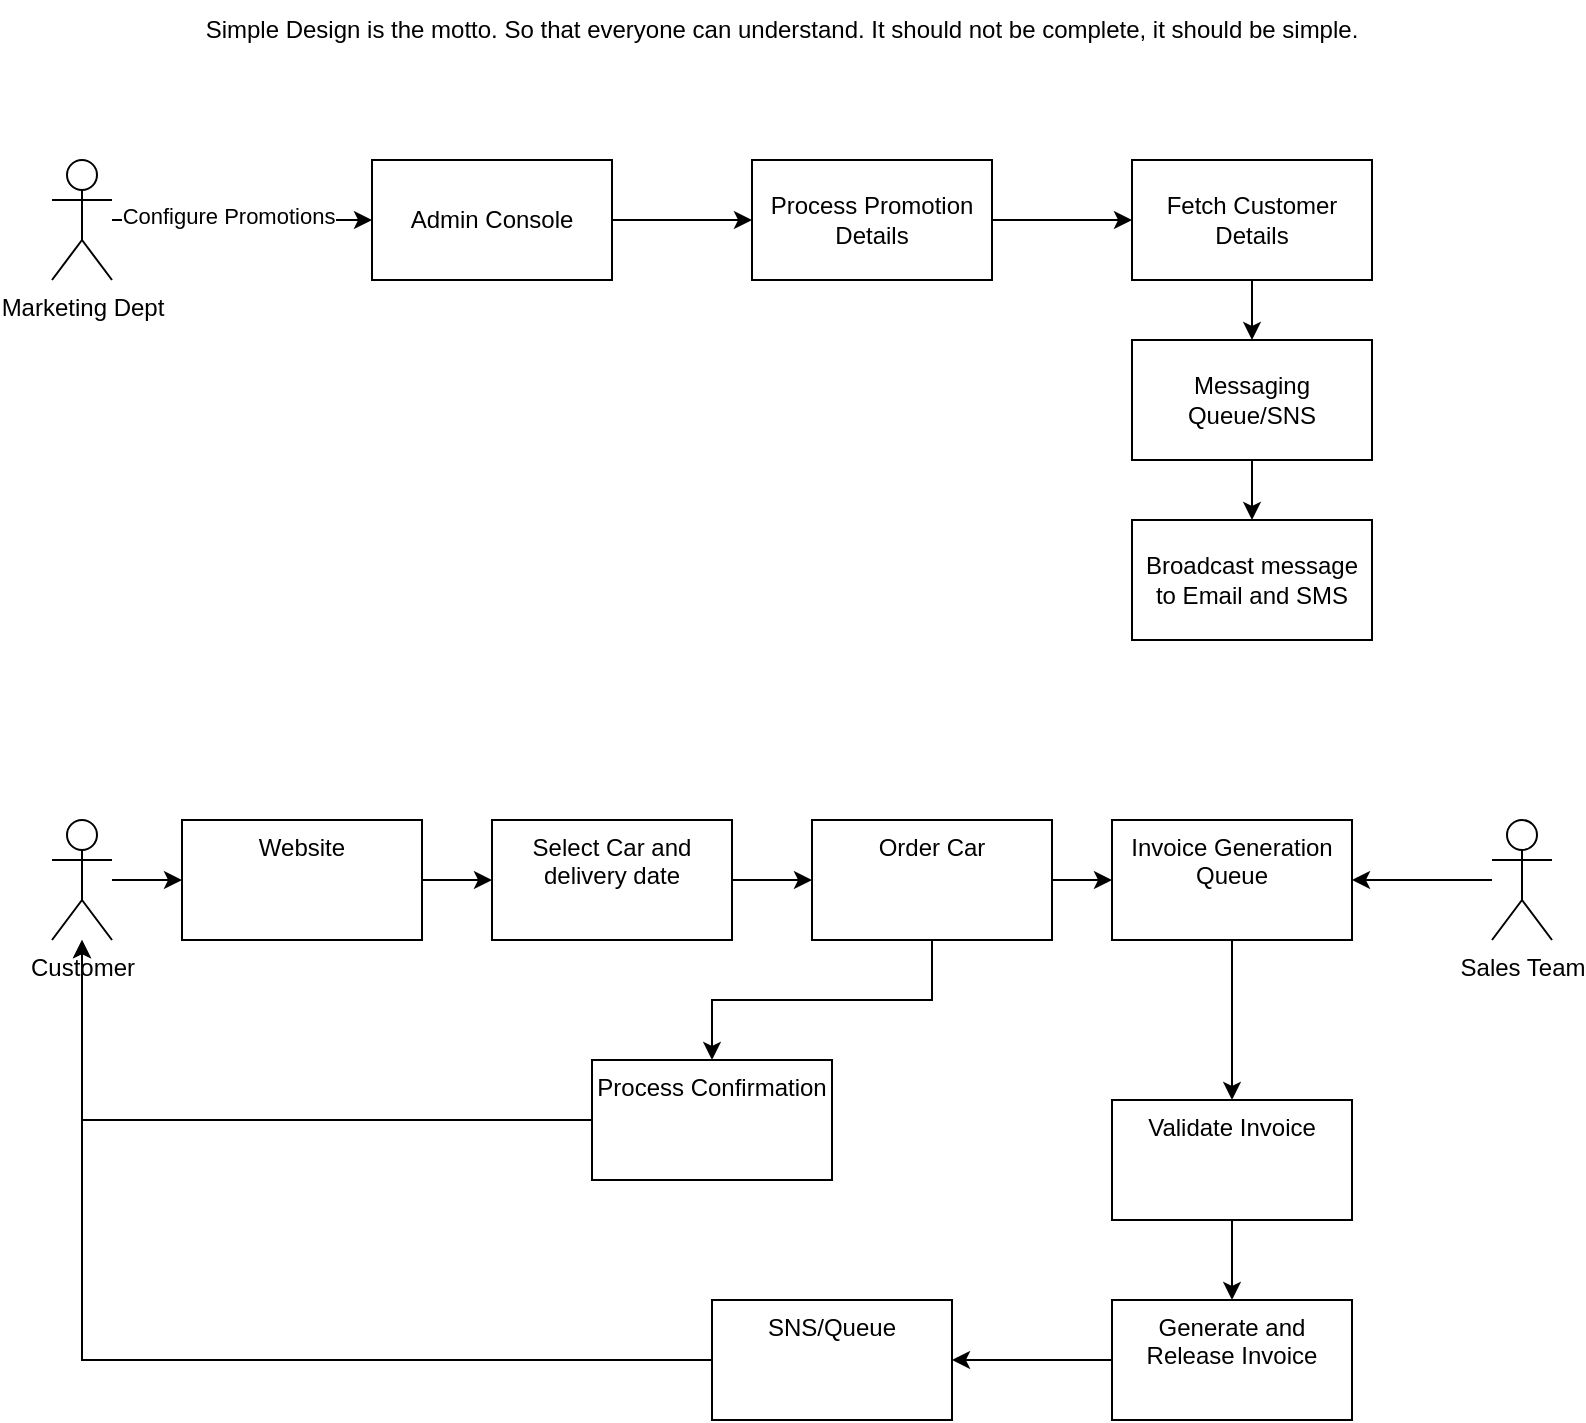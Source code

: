 <mxfile version="24.2.3" type="github" pages="2">
  <diagram name="Objective Design" id="Tbk4IP9_46neTQWiwS_g">
    <mxGraphModel dx="934" dy="485" grid="1" gridSize="10" guides="1" tooltips="1" connect="1" arrows="1" fold="1" page="1" pageScale="1" pageWidth="850" pageHeight="1100" math="0" shadow="0">
      <root>
        <mxCell id="0" />
        <mxCell id="1" parent="0" />
        <mxCell id="4wKICt7usqroxkZolmB6-1" value="Simple Design is the motto. So that everyone can understand. It should not be complete, it should be simple." style="text;html=1;align=center;verticalAlign=middle;whiteSpace=wrap;rounded=0;" vertex="1" parent="1">
          <mxGeometry x="115" y="20" width="620" height="30" as="geometry" />
        </mxCell>
        <mxCell id="4wKICt7usqroxkZolmB6-4" style="edgeStyle=orthogonalEdgeStyle;rounded=0;orthogonalLoop=1;jettySize=auto;html=1;entryX=0;entryY=0.5;entryDx=0;entryDy=0;" edge="1" parent="1" source="4wKICt7usqroxkZolmB6-2" target="4wKICt7usqroxkZolmB6-3">
          <mxGeometry relative="1" as="geometry" />
        </mxCell>
        <mxCell id="4wKICt7usqroxkZolmB6-7" value="Configure Promotions" style="edgeLabel;html=1;align=center;verticalAlign=middle;resizable=0;points=[];" vertex="1" connectable="0" parent="4wKICt7usqroxkZolmB6-4">
          <mxGeometry x="-0.113" y="2" relative="1" as="geometry">
            <mxPoint as="offset" />
          </mxGeometry>
        </mxCell>
        <mxCell id="4wKICt7usqroxkZolmB6-2" value="Marketing Dept" style="shape=umlActor;verticalLabelPosition=bottom;verticalAlign=top;html=1;outlineConnect=0;" vertex="1" parent="1">
          <mxGeometry x="60" y="100" width="30" height="60" as="geometry" />
        </mxCell>
        <mxCell id="4wKICt7usqroxkZolmB6-9" value="" style="edgeStyle=orthogonalEdgeStyle;rounded=0;orthogonalLoop=1;jettySize=auto;html=1;" edge="1" parent="1" source="4wKICt7usqroxkZolmB6-3" target="4wKICt7usqroxkZolmB6-8">
          <mxGeometry relative="1" as="geometry" />
        </mxCell>
        <mxCell id="4wKICt7usqroxkZolmB6-3" value="Admin Console" style="rounded=0;whiteSpace=wrap;html=1;" vertex="1" parent="1">
          <mxGeometry x="220" y="100" width="120" height="60" as="geometry" />
        </mxCell>
        <mxCell id="4wKICt7usqroxkZolmB6-11" value="" style="edgeStyle=orthogonalEdgeStyle;rounded=0;orthogonalLoop=1;jettySize=auto;html=1;" edge="1" parent="1" source="4wKICt7usqroxkZolmB6-8" target="4wKICt7usqroxkZolmB6-10">
          <mxGeometry relative="1" as="geometry" />
        </mxCell>
        <mxCell id="4wKICt7usqroxkZolmB6-8" value="Process Promotion Details" style="whiteSpace=wrap;html=1;rounded=0;" vertex="1" parent="1">
          <mxGeometry x="410" y="100" width="120" height="60" as="geometry" />
        </mxCell>
        <mxCell id="4wKICt7usqroxkZolmB6-13" value="" style="edgeStyle=orthogonalEdgeStyle;rounded=0;orthogonalLoop=1;jettySize=auto;html=1;" edge="1" parent="1" source="4wKICt7usqroxkZolmB6-10" target="4wKICt7usqroxkZolmB6-12">
          <mxGeometry relative="1" as="geometry" />
        </mxCell>
        <mxCell id="4wKICt7usqroxkZolmB6-10" value="Fetch Customer Details" style="whiteSpace=wrap;html=1;rounded=0;" vertex="1" parent="1">
          <mxGeometry x="600" y="100" width="120" height="60" as="geometry" />
        </mxCell>
        <mxCell id="4wKICt7usqroxkZolmB6-15" value="" style="edgeStyle=orthogonalEdgeStyle;rounded=0;orthogonalLoop=1;jettySize=auto;html=1;" edge="1" parent="1" source="4wKICt7usqroxkZolmB6-12" target="4wKICt7usqroxkZolmB6-14">
          <mxGeometry relative="1" as="geometry" />
        </mxCell>
        <mxCell id="4wKICt7usqroxkZolmB6-12" value="Messaging Queue/SNS" style="whiteSpace=wrap;html=1;rounded=0;" vertex="1" parent="1">
          <mxGeometry x="600" y="190" width="120" height="60" as="geometry" />
        </mxCell>
        <mxCell id="4wKICt7usqroxkZolmB6-14" value="Broadcast message to Email and SMS" style="whiteSpace=wrap;html=1;rounded=0;" vertex="1" parent="1">
          <mxGeometry x="600" y="280" width="120" height="60" as="geometry" />
        </mxCell>
        <mxCell id="4wKICt7usqroxkZolmB6-19" value="" style="edgeStyle=orthogonalEdgeStyle;rounded=0;orthogonalLoop=1;jettySize=auto;html=1;" edge="1" parent="1" source="4wKICt7usqroxkZolmB6-17" target="4wKICt7usqroxkZolmB6-18">
          <mxGeometry relative="1" as="geometry" />
        </mxCell>
        <mxCell id="4wKICt7usqroxkZolmB6-17" value="Customer" style="shape=umlActor;verticalLabelPosition=bottom;verticalAlign=top;html=1;outlineConnect=0;" vertex="1" parent="1">
          <mxGeometry x="60" y="430" width="30" height="60" as="geometry" />
        </mxCell>
        <mxCell id="4wKICt7usqroxkZolmB6-21" value="" style="edgeStyle=orthogonalEdgeStyle;rounded=0;orthogonalLoop=1;jettySize=auto;html=1;" edge="1" parent="1" source="4wKICt7usqroxkZolmB6-18" target="4wKICt7usqroxkZolmB6-20">
          <mxGeometry relative="1" as="geometry" />
        </mxCell>
        <mxCell id="4wKICt7usqroxkZolmB6-18" value="Website" style="whiteSpace=wrap;html=1;verticalAlign=top;" vertex="1" parent="1">
          <mxGeometry x="125" y="430" width="120" height="60" as="geometry" />
        </mxCell>
        <mxCell id="4wKICt7usqroxkZolmB6-23" value="" style="edgeStyle=orthogonalEdgeStyle;rounded=0;orthogonalLoop=1;jettySize=auto;html=1;" edge="1" parent="1" source="4wKICt7usqroxkZolmB6-20" target="4wKICt7usqroxkZolmB6-22">
          <mxGeometry relative="1" as="geometry" />
        </mxCell>
        <mxCell id="4wKICt7usqroxkZolmB6-20" value="Select Car and delivery date" style="whiteSpace=wrap;html=1;verticalAlign=top;" vertex="1" parent="1">
          <mxGeometry x="280" y="430" width="120" height="60" as="geometry" />
        </mxCell>
        <mxCell id="4wKICt7usqroxkZolmB6-25" value="" style="edgeStyle=orthogonalEdgeStyle;rounded=0;orthogonalLoop=1;jettySize=auto;html=1;" edge="1" parent="1" source="4wKICt7usqroxkZolmB6-22" target="4wKICt7usqroxkZolmB6-24">
          <mxGeometry relative="1" as="geometry" />
        </mxCell>
        <mxCell id="4wKICt7usqroxkZolmB6-27" value="" style="edgeStyle=orthogonalEdgeStyle;rounded=0;orthogonalLoop=1;jettySize=auto;html=1;" edge="1" parent="1" source="4wKICt7usqroxkZolmB6-22" target="4wKICt7usqroxkZolmB6-26">
          <mxGeometry relative="1" as="geometry" />
        </mxCell>
        <mxCell id="4wKICt7usqroxkZolmB6-22" value="Order Car" style="whiteSpace=wrap;html=1;verticalAlign=top;" vertex="1" parent="1">
          <mxGeometry x="440" y="430" width="120" height="60" as="geometry" />
        </mxCell>
        <mxCell id="4wKICt7usqroxkZolmB6-32" value="" style="edgeStyle=orthogonalEdgeStyle;rounded=0;orthogonalLoop=1;jettySize=auto;html=1;" edge="1" parent="1" source="4wKICt7usqroxkZolmB6-24" target="4wKICt7usqroxkZolmB6-31">
          <mxGeometry relative="1" as="geometry" />
        </mxCell>
        <mxCell id="4wKICt7usqroxkZolmB6-24" value="Invoice Generation Queue" style="whiteSpace=wrap;html=1;verticalAlign=top;" vertex="1" parent="1">
          <mxGeometry x="590" y="430" width="120" height="60" as="geometry" />
        </mxCell>
        <mxCell id="4wKICt7usqroxkZolmB6-28" style="edgeStyle=orthogonalEdgeStyle;rounded=0;orthogonalLoop=1;jettySize=auto;html=1;" edge="1" parent="1" source="4wKICt7usqroxkZolmB6-26" target="4wKICt7usqroxkZolmB6-17">
          <mxGeometry relative="1" as="geometry" />
        </mxCell>
        <mxCell id="4wKICt7usqroxkZolmB6-26" value="Process Confirmation" style="whiteSpace=wrap;html=1;verticalAlign=top;" vertex="1" parent="1">
          <mxGeometry x="330" y="550" width="120" height="60" as="geometry" />
        </mxCell>
        <mxCell id="4wKICt7usqroxkZolmB6-30" style="edgeStyle=orthogonalEdgeStyle;rounded=0;orthogonalLoop=1;jettySize=auto;html=1;entryX=1;entryY=0.5;entryDx=0;entryDy=0;" edge="1" parent="1" source="4wKICt7usqroxkZolmB6-29" target="4wKICt7usqroxkZolmB6-24">
          <mxGeometry relative="1" as="geometry" />
        </mxCell>
        <mxCell id="4wKICt7usqroxkZolmB6-29" value="Sales Team" style="shape=umlActor;verticalLabelPosition=bottom;verticalAlign=top;html=1;outlineConnect=0;" vertex="1" parent="1">
          <mxGeometry x="780" y="430" width="30" height="60" as="geometry" />
        </mxCell>
        <mxCell id="4wKICt7usqroxkZolmB6-34" value="" style="edgeStyle=orthogonalEdgeStyle;rounded=0;orthogonalLoop=1;jettySize=auto;html=1;" edge="1" parent="1" source="4wKICt7usqroxkZolmB6-31" target="4wKICt7usqroxkZolmB6-33">
          <mxGeometry relative="1" as="geometry" />
        </mxCell>
        <mxCell id="4wKICt7usqroxkZolmB6-31" value="Validate Invoice" style="whiteSpace=wrap;html=1;verticalAlign=top;" vertex="1" parent="1">
          <mxGeometry x="590" y="570" width="120" height="60" as="geometry" />
        </mxCell>
        <mxCell id="4wKICt7usqroxkZolmB6-36" value="" style="edgeStyle=orthogonalEdgeStyle;rounded=0;orthogonalLoop=1;jettySize=auto;html=1;" edge="1" parent="1" source="4wKICt7usqroxkZolmB6-33" target="4wKICt7usqroxkZolmB6-35">
          <mxGeometry relative="1" as="geometry" />
        </mxCell>
        <mxCell id="4wKICt7usqroxkZolmB6-33" value="Generate and Release Invoice" style="whiteSpace=wrap;html=1;verticalAlign=top;" vertex="1" parent="1">
          <mxGeometry x="590" y="670" width="120" height="60" as="geometry" />
        </mxCell>
        <mxCell id="4wKICt7usqroxkZolmB6-37" style="edgeStyle=orthogonalEdgeStyle;rounded=0;orthogonalLoop=1;jettySize=auto;html=1;" edge="1" parent="1" source="4wKICt7usqroxkZolmB6-35" target="4wKICt7usqroxkZolmB6-17">
          <mxGeometry relative="1" as="geometry" />
        </mxCell>
        <mxCell id="4wKICt7usqroxkZolmB6-35" value="SNS/Queue" style="whiteSpace=wrap;html=1;verticalAlign=top;" vertex="1" parent="1">
          <mxGeometry x="390" y="670" width="120" height="60" as="geometry" />
        </mxCell>
      </root>
    </mxGraphModel>
  </diagram>
  <diagram name="High Level Component Dig" id="FuI7Y5N2Dj7uLL48DYQt">
    <mxGraphModel dx="794" dy="412" grid="1" gridSize="10" guides="1" tooltips="1" connect="1" arrows="1" fold="1" page="1" pageScale="1" pageWidth="850" pageHeight="1100" math="0" shadow="0">
      <root>
        <mxCell id="RLFd3OWK6s9JNhSMCg9--0" />
        <mxCell id="RLFd3OWK6s9JNhSMCg9--1" parent="RLFd3OWK6s9JNhSMCg9--0" />
        <mxCell id="RLFd3OWK6s9JNhSMCg9--2" value="Simple Design is the motto. So that everyone can understand. It should not be complete, it should be simple." style="text;html=1;align=center;verticalAlign=middle;whiteSpace=wrap;rounded=0;" vertex="1" parent="RLFd3OWK6s9JNhSMCg9--1">
          <mxGeometry x="115" y="20" width="620" height="30" as="geometry" />
        </mxCell>
        <mxCell id="RLFd3OWK6s9JNhSMCg9--3" style="edgeStyle=orthogonalEdgeStyle;rounded=0;orthogonalLoop=1;jettySize=auto;html=1;entryX=0;entryY=0.5;entryDx=0;entryDy=0;" edge="1" parent="RLFd3OWK6s9JNhSMCg9--1" source="RLFd3OWK6s9JNhSMCg9--5" target="RLFd3OWK6s9JNhSMCg9--7">
          <mxGeometry relative="1" as="geometry" />
        </mxCell>
        <mxCell id="RLFd3OWK6s9JNhSMCg9--4" value="Configure Promotions" style="edgeLabel;html=1;align=center;verticalAlign=middle;resizable=0;points=[];" vertex="1" connectable="0" parent="RLFd3OWK6s9JNhSMCg9--3">
          <mxGeometry x="-0.113" y="2" relative="1" as="geometry">
            <mxPoint as="offset" />
          </mxGeometry>
        </mxCell>
        <mxCell id="RLFd3OWK6s9JNhSMCg9--5" value="Marketing Dept" style="shape=umlActor;verticalLabelPosition=bottom;verticalAlign=top;html=1;outlineConnect=0;" vertex="1" parent="RLFd3OWK6s9JNhSMCg9--1">
          <mxGeometry x="60" y="100" width="30" height="60" as="geometry" />
        </mxCell>
        <mxCell id="RLFd3OWK6s9JNhSMCg9--6" value="" style="edgeStyle=orthogonalEdgeStyle;rounded=0;orthogonalLoop=1;jettySize=auto;html=1;" edge="1" parent="RLFd3OWK6s9JNhSMCg9--1" source="RLFd3OWK6s9JNhSMCg9--7" target="RLFd3OWK6s9JNhSMCg9--9">
          <mxGeometry relative="1" as="geometry" />
        </mxCell>
        <mxCell id="RLFd3OWK6s9JNhSMCg9--7" value="Admin Console" style="rounded=0;whiteSpace=wrap;html=1;" vertex="1" parent="RLFd3OWK6s9JNhSMCg9--1">
          <mxGeometry x="220" y="100" width="120" height="60" as="geometry" />
        </mxCell>
        <mxCell id="RLFd3OWK6s9JNhSMCg9--8" value="" style="edgeStyle=orthogonalEdgeStyle;rounded=0;orthogonalLoop=1;jettySize=auto;html=1;" edge="1" parent="RLFd3OWK6s9JNhSMCg9--1" source="RLFd3OWK6s9JNhSMCg9--9" target="RLFd3OWK6s9JNhSMCg9--11">
          <mxGeometry relative="1" as="geometry" />
        </mxCell>
        <mxCell id="RLFd3OWK6s9JNhSMCg9--9" value="Process Promotion Details" style="whiteSpace=wrap;html=1;rounded=0;" vertex="1" parent="RLFd3OWK6s9JNhSMCg9--1">
          <mxGeometry x="410" y="100" width="120" height="60" as="geometry" />
        </mxCell>
        <mxCell id="RLFd3OWK6s9JNhSMCg9--10" value="" style="edgeStyle=orthogonalEdgeStyle;rounded=0;orthogonalLoop=1;jettySize=auto;html=1;" edge="1" parent="RLFd3OWK6s9JNhSMCg9--1" source="RLFd3OWK6s9JNhSMCg9--11" target="RLFd3OWK6s9JNhSMCg9--13">
          <mxGeometry relative="1" as="geometry" />
        </mxCell>
        <mxCell id="RLFd3OWK6s9JNhSMCg9--11" value="Fetch Customer Details" style="whiteSpace=wrap;html=1;rounded=0;" vertex="1" parent="RLFd3OWK6s9JNhSMCg9--1">
          <mxGeometry x="600" y="100" width="120" height="60" as="geometry" />
        </mxCell>
        <mxCell id="RLFd3OWK6s9JNhSMCg9--12" value="" style="edgeStyle=orthogonalEdgeStyle;rounded=0;orthogonalLoop=1;jettySize=auto;html=1;" edge="1" parent="RLFd3OWK6s9JNhSMCg9--1" source="RLFd3OWK6s9JNhSMCg9--13" target="RLFd3OWK6s9JNhSMCg9--14">
          <mxGeometry relative="1" as="geometry" />
        </mxCell>
        <mxCell id="RLFd3OWK6s9JNhSMCg9--13" value="Messaging Queue/SNS" style="whiteSpace=wrap;html=1;rounded=0;" vertex="1" parent="RLFd3OWK6s9JNhSMCg9--1">
          <mxGeometry x="600" y="190" width="120" height="60" as="geometry" />
        </mxCell>
        <mxCell id="RLFd3OWK6s9JNhSMCg9--14" value="Broadcast message to Email and SMS" style="whiteSpace=wrap;html=1;rounded=0;" vertex="1" parent="RLFd3OWK6s9JNhSMCg9--1">
          <mxGeometry x="600" y="280" width="120" height="60" as="geometry" />
        </mxCell>
        <mxCell id="RLFd3OWK6s9JNhSMCg9--15" value="" style="edgeStyle=orthogonalEdgeStyle;rounded=0;orthogonalLoop=1;jettySize=auto;html=1;" edge="1" parent="RLFd3OWK6s9JNhSMCg9--1" source="RLFd3OWK6s9JNhSMCg9--16" target="RLFd3OWK6s9JNhSMCg9--18">
          <mxGeometry relative="1" as="geometry" />
        </mxCell>
        <mxCell id="RLFd3OWK6s9JNhSMCg9--16" value="Customer" style="shape=umlActor;verticalLabelPosition=bottom;verticalAlign=top;html=1;outlineConnect=0;" vertex="1" parent="RLFd3OWK6s9JNhSMCg9--1">
          <mxGeometry x="60" y="430" width="30" height="60" as="geometry" />
        </mxCell>
        <mxCell id="RLFd3OWK6s9JNhSMCg9--17" value="" style="edgeStyle=orthogonalEdgeStyle;rounded=0;orthogonalLoop=1;jettySize=auto;html=1;" edge="1" parent="RLFd3OWK6s9JNhSMCg9--1" source="RLFd3OWK6s9JNhSMCg9--18" target="RLFd3OWK6s9JNhSMCg9--20">
          <mxGeometry relative="1" as="geometry" />
        </mxCell>
        <mxCell id="RLFd3OWK6s9JNhSMCg9--18" value="Website" style="whiteSpace=wrap;html=1;verticalAlign=top;" vertex="1" parent="RLFd3OWK6s9JNhSMCg9--1">
          <mxGeometry x="125" y="430" width="120" height="60" as="geometry" />
        </mxCell>
        <mxCell id="RLFd3OWK6s9JNhSMCg9--19" value="" style="edgeStyle=orthogonalEdgeStyle;rounded=0;orthogonalLoop=1;jettySize=auto;html=1;" edge="1" parent="RLFd3OWK6s9JNhSMCg9--1" source="RLFd3OWK6s9JNhSMCg9--20" target="RLFd3OWK6s9JNhSMCg9--23">
          <mxGeometry relative="1" as="geometry" />
        </mxCell>
        <mxCell id="RLFd3OWK6s9JNhSMCg9--20" value="Select Car and delivery date" style="whiteSpace=wrap;html=1;verticalAlign=top;" vertex="1" parent="RLFd3OWK6s9JNhSMCg9--1">
          <mxGeometry x="280" y="430" width="120" height="60" as="geometry" />
        </mxCell>
        <mxCell id="RLFd3OWK6s9JNhSMCg9--21" value="" style="edgeStyle=orthogonalEdgeStyle;rounded=0;orthogonalLoop=1;jettySize=auto;html=1;" edge="1" parent="RLFd3OWK6s9JNhSMCg9--1" source="RLFd3OWK6s9JNhSMCg9--23" target="RLFd3OWK6s9JNhSMCg9--25">
          <mxGeometry relative="1" as="geometry" />
        </mxCell>
        <mxCell id="RLFd3OWK6s9JNhSMCg9--22" value="" style="edgeStyle=orthogonalEdgeStyle;rounded=0;orthogonalLoop=1;jettySize=auto;html=1;" edge="1" parent="RLFd3OWK6s9JNhSMCg9--1" source="RLFd3OWK6s9JNhSMCg9--23" target="RLFd3OWK6s9JNhSMCg9--27">
          <mxGeometry relative="1" as="geometry" />
        </mxCell>
        <mxCell id="RLFd3OWK6s9JNhSMCg9--23" value="Order Car" style="whiteSpace=wrap;html=1;verticalAlign=top;" vertex="1" parent="RLFd3OWK6s9JNhSMCg9--1">
          <mxGeometry x="440" y="430" width="120" height="60" as="geometry" />
        </mxCell>
        <mxCell id="RLFd3OWK6s9JNhSMCg9--24" value="" style="edgeStyle=orthogonalEdgeStyle;rounded=0;orthogonalLoop=1;jettySize=auto;html=1;" edge="1" parent="RLFd3OWK6s9JNhSMCg9--1" source="RLFd3OWK6s9JNhSMCg9--25" target="RLFd3OWK6s9JNhSMCg9--31">
          <mxGeometry relative="1" as="geometry" />
        </mxCell>
        <mxCell id="RLFd3OWK6s9JNhSMCg9--25" value="Invoice Generation Queue" style="whiteSpace=wrap;html=1;verticalAlign=top;" vertex="1" parent="RLFd3OWK6s9JNhSMCg9--1">
          <mxGeometry x="590" y="430" width="120" height="60" as="geometry" />
        </mxCell>
        <mxCell id="RLFd3OWK6s9JNhSMCg9--26" style="edgeStyle=orthogonalEdgeStyle;rounded=0;orthogonalLoop=1;jettySize=auto;html=1;" edge="1" parent="RLFd3OWK6s9JNhSMCg9--1" source="RLFd3OWK6s9JNhSMCg9--27" target="RLFd3OWK6s9JNhSMCg9--16">
          <mxGeometry relative="1" as="geometry" />
        </mxCell>
        <mxCell id="RLFd3OWK6s9JNhSMCg9--27" value="Process Confirmation" style="whiteSpace=wrap;html=1;verticalAlign=top;" vertex="1" parent="RLFd3OWK6s9JNhSMCg9--1">
          <mxGeometry x="330" y="550" width="120" height="60" as="geometry" />
        </mxCell>
        <mxCell id="RLFd3OWK6s9JNhSMCg9--28" style="edgeStyle=orthogonalEdgeStyle;rounded=0;orthogonalLoop=1;jettySize=auto;html=1;entryX=1;entryY=0.5;entryDx=0;entryDy=0;" edge="1" parent="RLFd3OWK6s9JNhSMCg9--1" source="RLFd3OWK6s9JNhSMCg9--29" target="RLFd3OWK6s9JNhSMCg9--25">
          <mxGeometry relative="1" as="geometry" />
        </mxCell>
        <mxCell id="RLFd3OWK6s9JNhSMCg9--29" value="Sales Team" style="shape=umlActor;verticalLabelPosition=bottom;verticalAlign=top;html=1;outlineConnect=0;" vertex="1" parent="RLFd3OWK6s9JNhSMCg9--1">
          <mxGeometry x="780" y="430" width="30" height="60" as="geometry" />
        </mxCell>
        <mxCell id="RLFd3OWK6s9JNhSMCg9--30" value="" style="edgeStyle=orthogonalEdgeStyle;rounded=0;orthogonalLoop=1;jettySize=auto;html=1;" edge="1" parent="RLFd3OWK6s9JNhSMCg9--1" source="RLFd3OWK6s9JNhSMCg9--31" target="RLFd3OWK6s9JNhSMCg9--33">
          <mxGeometry relative="1" as="geometry" />
        </mxCell>
        <mxCell id="RLFd3OWK6s9JNhSMCg9--31" value="Validate Invoice" style="whiteSpace=wrap;html=1;verticalAlign=top;" vertex="1" parent="RLFd3OWK6s9JNhSMCg9--1">
          <mxGeometry x="590" y="570" width="120" height="60" as="geometry" />
        </mxCell>
        <mxCell id="RLFd3OWK6s9JNhSMCg9--32" value="" style="edgeStyle=orthogonalEdgeStyle;rounded=0;orthogonalLoop=1;jettySize=auto;html=1;" edge="1" parent="RLFd3OWK6s9JNhSMCg9--1" source="RLFd3OWK6s9JNhSMCg9--33" target="RLFd3OWK6s9JNhSMCg9--35">
          <mxGeometry relative="1" as="geometry" />
        </mxCell>
        <mxCell id="RLFd3OWK6s9JNhSMCg9--33" value="Generate and Release Invoice" style="whiteSpace=wrap;html=1;verticalAlign=top;" vertex="1" parent="RLFd3OWK6s9JNhSMCg9--1">
          <mxGeometry x="590" y="670" width="120" height="60" as="geometry" />
        </mxCell>
        <mxCell id="RLFd3OWK6s9JNhSMCg9--34" style="edgeStyle=orthogonalEdgeStyle;rounded=0;orthogonalLoop=1;jettySize=auto;html=1;" edge="1" parent="RLFd3OWK6s9JNhSMCg9--1" source="RLFd3OWK6s9JNhSMCg9--35" target="RLFd3OWK6s9JNhSMCg9--16">
          <mxGeometry relative="1" as="geometry" />
        </mxCell>
        <mxCell id="RLFd3OWK6s9JNhSMCg9--35" value="SNS/Queue" style="whiteSpace=wrap;html=1;verticalAlign=top;" vertex="1" parent="RLFd3OWK6s9JNhSMCg9--1">
          <mxGeometry x="390" y="670" width="120" height="60" as="geometry" />
        </mxCell>
      </root>
    </mxGraphModel>
  </diagram>
</mxfile>

